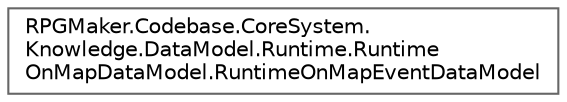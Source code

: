 digraph "クラス階層図"
{
 // LATEX_PDF_SIZE
  bgcolor="transparent";
  edge [fontname=Helvetica,fontsize=10,labelfontname=Helvetica,labelfontsize=10];
  node [fontname=Helvetica,fontsize=10,shape=box,height=0.2,width=0.4];
  rankdir="LR";
  Node0 [id="Node000000",label="RPGMaker.Codebase.CoreSystem.\lKnowledge.DataModel.Runtime.Runtime\lOnMapDataModel.RuntimeOnMapEventDataModel",height=0.2,width=0.4,color="grey40", fillcolor="white", style="filled",URL="$d1/de1/class_r_p_g_maker_1_1_codebase_1_1_core_system_1_1_knowledge_1_1_data_model_1_1_runtime_1_1_runtd1ac8c7a13af84bf9d579ceb3511e869.html",tooltip="😁 マップ・イベント・データ・モデル上の実行時"];
}
